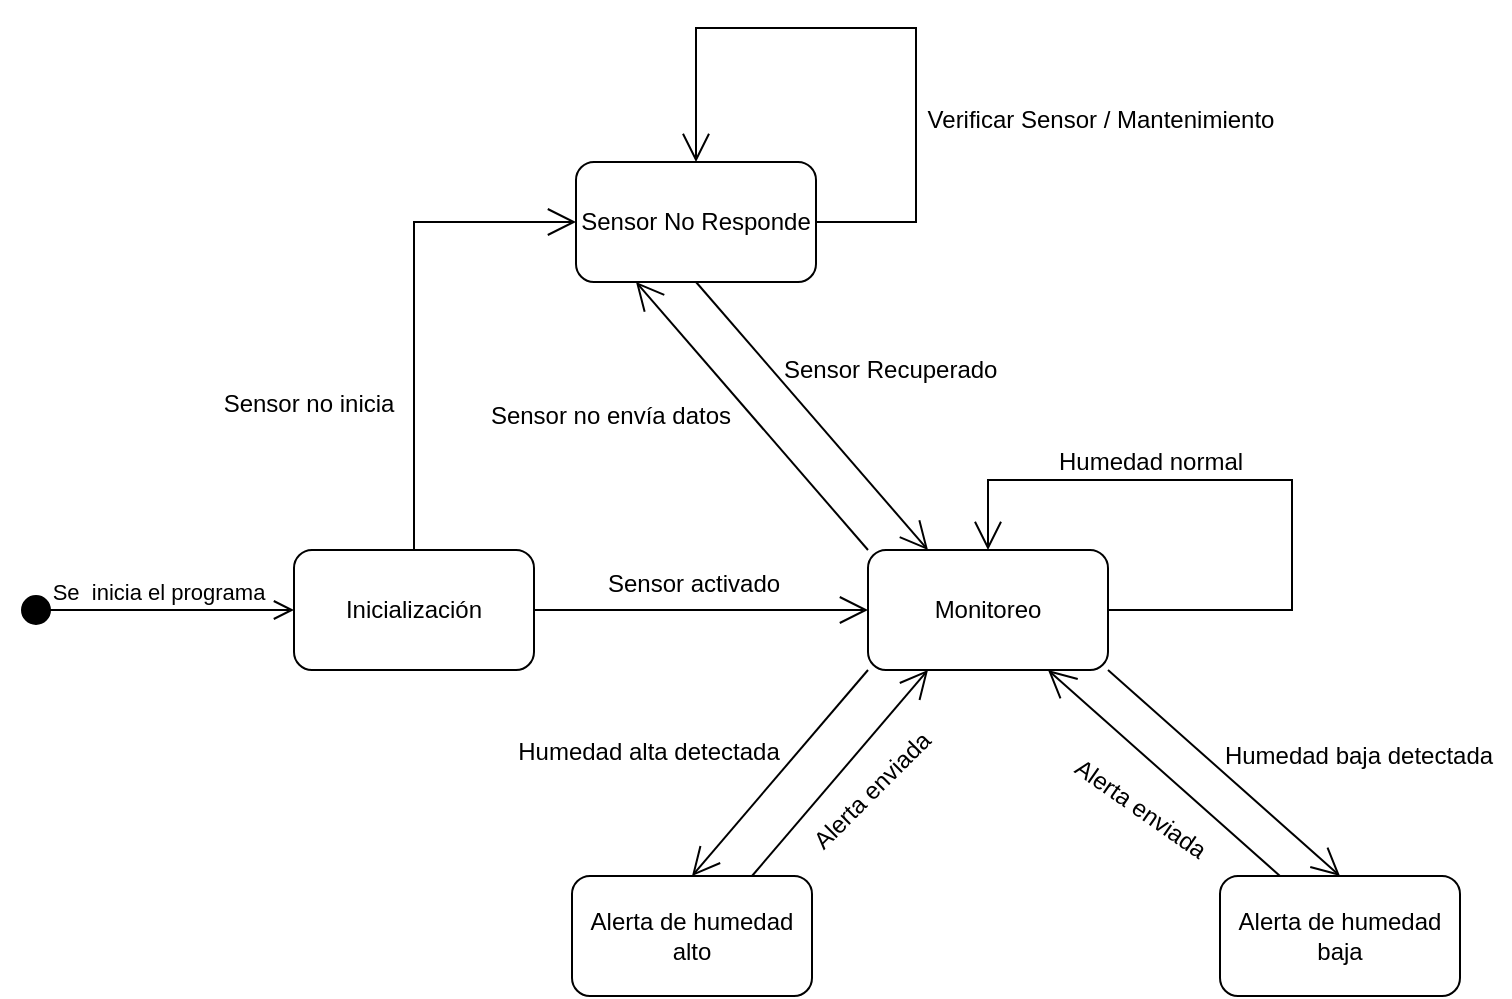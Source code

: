 <mxfile version="21.3.2" type="github">
  <diagram name="Página-1" id="fx4VnRhrHrnyvEDLhqIN">
    <mxGraphModel dx="1434" dy="768" grid="0" gridSize="10" guides="1" tooltips="1" connect="1" arrows="1" fold="1" page="1" pageScale="1" pageWidth="1169" pageHeight="827" math="0" shadow="0">
      <root>
        <mxCell id="0" />
        <mxCell id="1" parent="0" />
        <mxCell id="pi2D3oXFRqkSUvg6BYlz-2" value="Inicialización" style="rounded=1;whiteSpace=wrap;html=1;" parent="1" vertex="1">
          <mxGeometry x="345" y="333" width="120" height="60" as="geometry" />
        </mxCell>
        <mxCell id="pi2D3oXFRqkSUvg6BYlz-3" value="Monitoreo" style="rounded=1;whiteSpace=wrap;html=1;" parent="1" vertex="1">
          <mxGeometry x="632" y="333" width="120" height="60" as="geometry" />
        </mxCell>
        <mxCell id="pi2D3oXFRqkSUvg6BYlz-4" value="" style="endArrow=open;endFill=1;endSize=12;html=1;rounded=0;exitX=1;exitY=0.5;exitDx=0;exitDy=0;entryX=0;entryY=0.5;entryDx=0;entryDy=0;" parent="1" source="pi2D3oXFRqkSUvg6BYlz-2" target="pi2D3oXFRqkSUvg6BYlz-3" edge="1">
          <mxGeometry width="160" relative="1" as="geometry">
            <mxPoint x="472" y="365" as="sourcePoint" />
            <mxPoint x="632" y="365" as="targetPoint" />
          </mxGeometry>
        </mxCell>
        <mxCell id="pi2D3oXFRqkSUvg6BYlz-5" value="Sensor activado" style="text;whiteSpace=wrap;html=1;" parent="1" vertex="1">
          <mxGeometry x="500" y="336" width="114" height="36" as="geometry" />
        </mxCell>
        <mxCell id="pi2D3oXFRqkSUvg6BYlz-7" value="Alerta de humedad alto" style="rounded=1;whiteSpace=wrap;html=1;" parent="1" vertex="1">
          <mxGeometry x="484" y="496" width="120" height="60" as="geometry" />
        </mxCell>
        <mxCell id="pi2D3oXFRqkSUvg6BYlz-8" value="Alerta de humedad baja" style="rounded=1;whiteSpace=wrap;html=1;" parent="1" vertex="1">
          <mxGeometry x="808" y="496" width="120" height="60" as="geometry" />
        </mxCell>
        <mxCell id="YTvPQhcSVhC1iMUmIEsR-1" value="Se&amp;nbsp; inicia el programa" style="html=1;verticalAlign=bottom;startArrow=circle;startFill=1;endArrow=open;startSize=6;endSize=8;edgeStyle=elbowEdgeStyle;elbow=vertical;curved=0;rounded=0;entryX=0;entryY=0.5;entryDx=0;entryDy=0;" edge="1" parent="1" target="pi2D3oXFRqkSUvg6BYlz-2">
          <mxGeometry width="80" relative="1" as="geometry">
            <mxPoint x="208" y="363" as="sourcePoint" />
            <mxPoint x="307" y="365" as="targetPoint" />
          </mxGeometry>
        </mxCell>
        <mxCell id="YTvPQhcSVhC1iMUmIEsR-2" value="" style="endArrow=open;endFill=1;endSize=12;html=1;rounded=0;exitX=1;exitY=0.5;exitDx=0;exitDy=0;entryX=0.5;entryY=0;entryDx=0;entryDy=0;" edge="1" parent="1" source="pi2D3oXFRqkSUvg6BYlz-3" target="pi2D3oXFRqkSUvg6BYlz-3">
          <mxGeometry width="160" relative="1" as="geometry">
            <mxPoint x="770" y="362.5" as="sourcePoint" />
            <mxPoint x="562" y="291" as="targetPoint" />
            <Array as="points">
              <mxPoint x="844" y="363" />
              <mxPoint x="844" y="298" />
              <mxPoint x="692" y="298" />
            </Array>
          </mxGeometry>
        </mxCell>
        <mxCell id="YTvPQhcSVhC1iMUmIEsR-3" value="Humedad normal" style="text;html=1;align=center;verticalAlign=middle;resizable=0;points=[];autosize=1;strokeColor=none;fillColor=none;" vertex="1" parent="1">
          <mxGeometry x="718" y="276" width="110" height="26" as="geometry" />
        </mxCell>
        <mxCell id="YTvPQhcSVhC1iMUmIEsR-4" value="Humedad baja detectada" style="text;html=1;align=center;verticalAlign=middle;resizable=0;points=[];autosize=1;strokeColor=none;fillColor=none;" vertex="1" parent="1">
          <mxGeometry x="801" y="423" width="152" height="26" as="geometry" />
        </mxCell>
        <mxCell id="YTvPQhcSVhC1iMUmIEsR-5" value="Humedad alta detectada" style="text;html=1;align=center;verticalAlign=middle;resizable=0;points=[];autosize=1;strokeColor=none;fillColor=none;" vertex="1" parent="1">
          <mxGeometry x="447" y="421" width="149" height="26" as="geometry" />
        </mxCell>
        <mxCell id="YTvPQhcSVhC1iMUmIEsR-6" value="Alerta enviada" style="text;html=1;align=center;verticalAlign=middle;resizable=0;points=[];autosize=1;strokeColor=none;fillColor=none;rotation=35;" vertex="1" parent="1">
          <mxGeometry x="720" y="449" width="95" height="26" as="geometry" />
        </mxCell>
        <mxCell id="YTvPQhcSVhC1iMUmIEsR-7" value="" style="endArrow=open;endFill=1;endSize=12;html=1;rounded=0;exitX=1;exitY=1;exitDx=0;exitDy=0;entryX=0.5;entryY=0;entryDx=0;entryDy=0;" edge="1" parent="1" source="pi2D3oXFRqkSUvg6BYlz-3" target="pi2D3oXFRqkSUvg6BYlz-8">
          <mxGeometry width="160" relative="1" as="geometry">
            <mxPoint x="603" y="499" as="sourcePoint" />
            <mxPoint x="763" y="499" as="targetPoint" />
          </mxGeometry>
        </mxCell>
        <mxCell id="YTvPQhcSVhC1iMUmIEsR-8" value="" style="endArrow=open;endFill=1;endSize=12;html=1;rounded=0;exitX=0;exitY=1;exitDx=0;exitDy=0;entryX=0.5;entryY=0;entryDx=0;entryDy=0;" edge="1" parent="1" source="pi2D3oXFRqkSUvg6BYlz-3" target="pi2D3oXFRqkSUvg6BYlz-7">
          <mxGeometry width="160" relative="1" as="geometry">
            <mxPoint x="479" y="466" as="sourcePoint" />
            <mxPoint x="639" y="466" as="targetPoint" />
          </mxGeometry>
        </mxCell>
        <mxCell id="YTvPQhcSVhC1iMUmIEsR-9" value="" style="endArrow=open;endFill=1;endSize=12;html=1;rounded=0;exitX=0.75;exitY=0;exitDx=0;exitDy=0;entryX=0.25;entryY=1;entryDx=0;entryDy=0;" edge="1" parent="1" source="pi2D3oXFRqkSUvg6BYlz-7" target="pi2D3oXFRqkSUvg6BYlz-3">
          <mxGeometry width="160" relative="1" as="geometry">
            <mxPoint x="635" y="511" as="sourcePoint" />
            <mxPoint x="795" y="511" as="targetPoint" />
          </mxGeometry>
        </mxCell>
        <mxCell id="YTvPQhcSVhC1iMUmIEsR-10" value="" style="endArrow=open;endFill=1;endSize=12;html=1;rounded=0;entryX=0.75;entryY=1;entryDx=0;entryDy=0;exitX=0.25;exitY=0;exitDx=0;exitDy=0;" edge="1" parent="1" source="pi2D3oXFRqkSUvg6BYlz-8" target="pi2D3oXFRqkSUvg6BYlz-3">
          <mxGeometry width="160" relative="1" as="geometry">
            <mxPoint x="642" y="496" as="sourcePoint" />
            <mxPoint x="802" y="496" as="targetPoint" />
          </mxGeometry>
        </mxCell>
        <mxCell id="YTvPQhcSVhC1iMUmIEsR-11" value="Alerta enviada" style="text;html=1;align=center;verticalAlign=middle;resizable=0;points=[];autosize=1;strokeColor=none;fillColor=none;rotation=-45;" vertex="1" parent="1">
          <mxGeometry x="586" y="441" width="95" height="26" as="geometry" />
        </mxCell>
        <mxCell id="YTvPQhcSVhC1iMUmIEsR-13" value="Sensor No Responde" style="rounded=1;whiteSpace=wrap;html=1;" vertex="1" parent="1">
          <mxGeometry x="486" y="139" width="120" height="60" as="geometry" />
        </mxCell>
        <mxCell id="YTvPQhcSVhC1iMUmIEsR-14" value="" style="endArrow=open;endFill=1;endSize=12;html=1;rounded=0;entryX=0.25;entryY=1;entryDx=0;entryDy=0;exitX=0;exitY=0;exitDx=0;exitDy=0;" edge="1" parent="1" source="pi2D3oXFRqkSUvg6BYlz-3" target="YTvPQhcSVhC1iMUmIEsR-13">
          <mxGeometry width="160" relative="1" as="geometry">
            <mxPoint x="630" y="331" as="sourcePoint" />
            <mxPoint x="413" y="211" as="targetPoint" />
            <Array as="points" />
          </mxGeometry>
        </mxCell>
        <mxCell id="YTvPQhcSVhC1iMUmIEsR-15" value="Sensor no envía datos" style="text;html=1;align=center;verticalAlign=middle;resizable=0;points=[];autosize=1;strokeColor=none;fillColor=none;" vertex="1" parent="1">
          <mxGeometry x="434" y="253" width="138" height="26" as="geometry" />
        </mxCell>
        <mxCell id="YTvPQhcSVhC1iMUmIEsR-16" value="" style="endArrow=open;endFill=1;endSize=12;html=1;rounded=0;exitX=1;exitY=0.5;exitDx=0;exitDy=0;entryX=0.5;entryY=0;entryDx=0;entryDy=0;" edge="1" parent="1" source="YTvPQhcSVhC1iMUmIEsR-13" target="YTvPQhcSVhC1iMUmIEsR-13">
          <mxGeometry width="160" relative="1" as="geometry">
            <mxPoint x="624" y="167" as="sourcePoint" />
            <mxPoint x="784" y="167" as="targetPoint" />
            <Array as="points">
              <mxPoint x="656" y="169" />
              <mxPoint x="656" y="72" />
              <mxPoint x="546" y="72" />
            </Array>
          </mxGeometry>
        </mxCell>
        <mxCell id="YTvPQhcSVhC1iMUmIEsR-17" value="Verificar Sensor / Mantenimiento" style="text;html=1;align=center;verticalAlign=middle;resizable=0;points=[];autosize=1;strokeColor=none;fillColor=none;" vertex="1" parent="1">
          <mxGeometry x="652" y="105" width="191" height="26" as="geometry" />
        </mxCell>
        <mxCell id="YTvPQhcSVhC1iMUmIEsR-19" value="" style="endArrow=open;endFill=1;endSize=12;html=1;rounded=0;exitX=0.5;exitY=1;exitDx=0;exitDy=0;entryX=0.25;entryY=0;entryDx=0;entryDy=0;" edge="1" parent="1" source="YTvPQhcSVhC1iMUmIEsR-13" target="pi2D3oXFRqkSUvg6BYlz-3">
          <mxGeometry width="160" relative="1" as="geometry">
            <mxPoint x="582" y="232" as="sourcePoint" />
            <mxPoint x="742" y="232" as="targetPoint" />
          </mxGeometry>
        </mxCell>
        <mxCell id="YTvPQhcSVhC1iMUmIEsR-21" value="Sensor Recuperado" style="text;whiteSpace=wrap;html=1;" vertex="1" parent="1">
          <mxGeometry x="588" y="229" width="135" height="36" as="geometry" />
        </mxCell>
        <mxCell id="YTvPQhcSVhC1iMUmIEsR-22" value="" style="endArrow=open;endFill=1;endSize=12;html=1;rounded=0;entryX=0;entryY=0.5;entryDx=0;entryDy=0;" edge="1" parent="1" source="pi2D3oXFRqkSUvg6BYlz-2" target="YTvPQhcSVhC1iMUmIEsR-13">
          <mxGeometry width="160" relative="1" as="geometry">
            <mxPoint x="405" y="173" as="sourcePoint" />
            <mxPoint x="405" y="173" as="targetPoint" />
            <Array as="points">
              <mxPoint x="405" y="169" />
            </Array>
          </mxGeometry>
        </mxCell>
        <mxCell id="YTvPQhcSVhC1iMUmIEsR-23" value="Sensor no inicia" style="text;html=1;align=center;verticalAlign=middle;resizable=0;points=[];autosize=1;strokeColor=none;fillColor=none;" vertex="1" parent="1">
          <mxGeometry x="300" y="247" width="103" height="26" as="geometry" />
        </mxCell>
      </root>
    </mxGraphModel>
  </diagram>
</mxfile>
